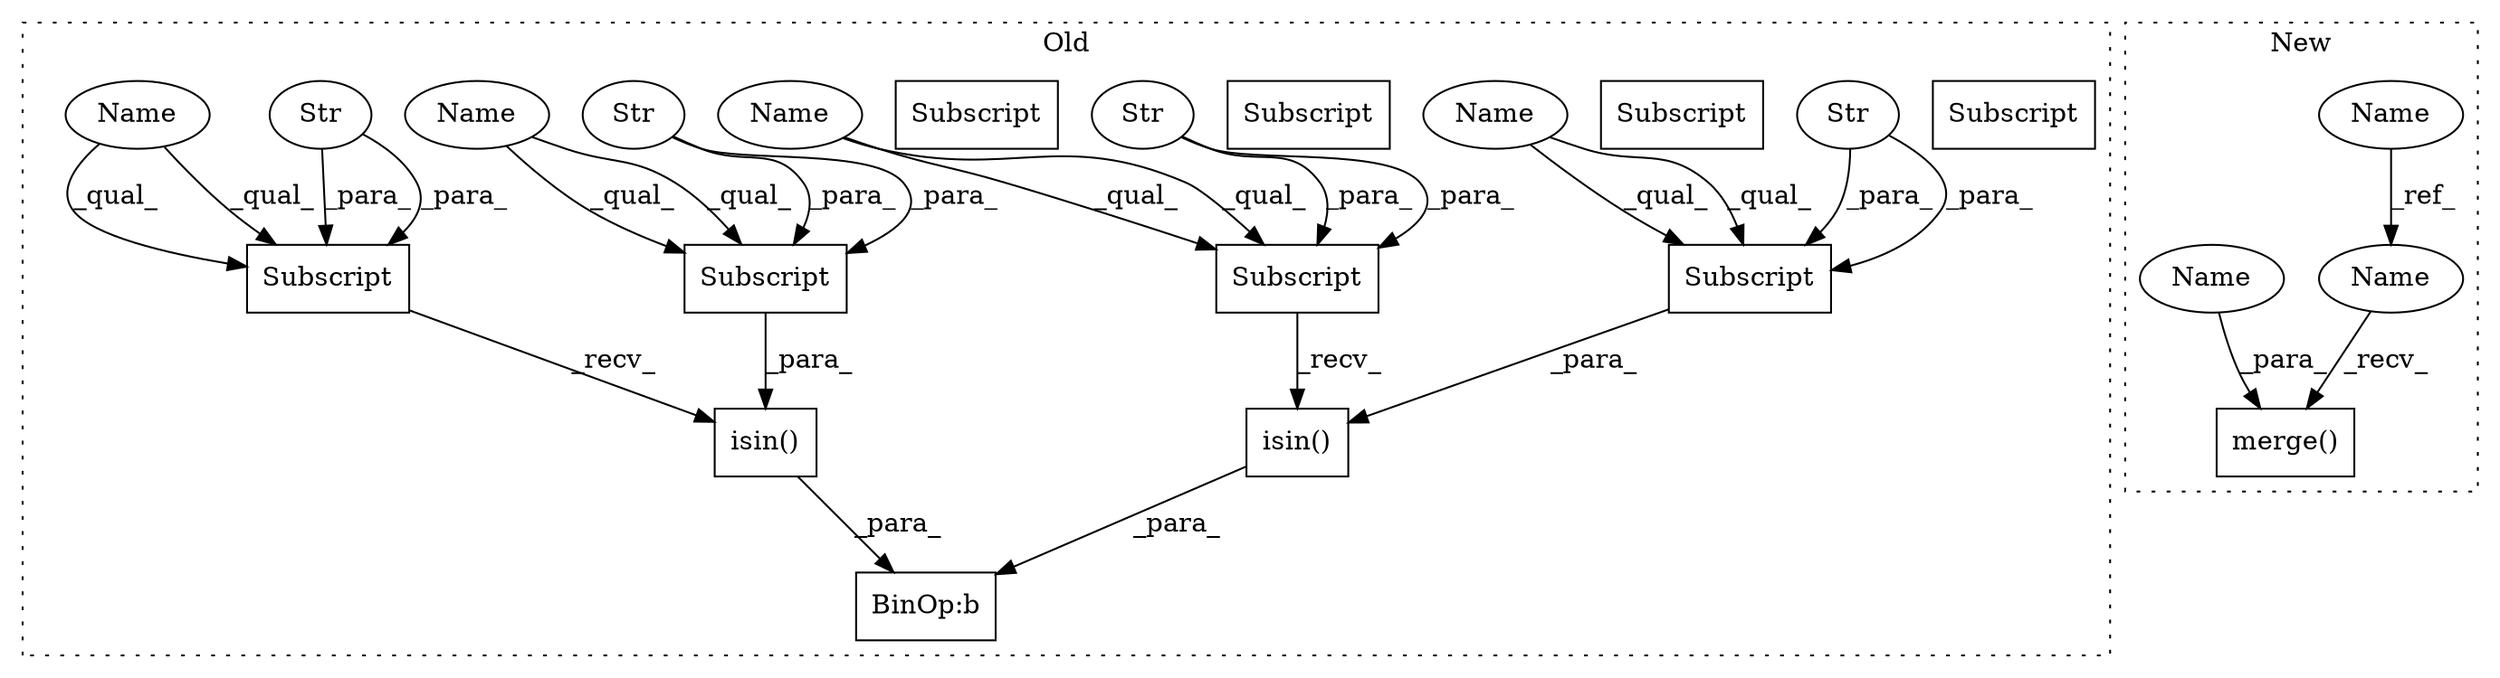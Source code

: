 digraph G {
subgraph cluster0 {
1 [label="isin()" a="75" s="12507,12549" l="24,1" shape="box"];
3 [label="Subscript" a="63" s="12507,0" l="18,0" shape="box"];
4 [label="Str" a="66" s="12517" l="7" shape="ellipse"];
6 [label="BinOp:b" a="82" s="12550" l="23" shape="box"];
7 [label="Subscript" a="63" s="12531,0" l="18,0" shape="box"];
8 [label="Str" a="66" s="12541" l="7" shape="ellipse"];
9 [label="Subscript" a="63" s="12573,0" l="16,0" shape="box"];
10 [label="Str" a="66" s="12583" l="5" shape="ellipse"];
11 [label="Subscript" a="63" s="12595,0" l="16,0" shape="box"];
12 [label="isin()" a="75" s="12573,12611" l="22,1" shape="box"];
13 [label="Str" a="66" s="12605" l="5" shape="ellipse"];
15 [label="Name" a="87" s="12595" l="9" shape="ellipse"];
16 [label="Subscript" a="63" s="12531,0" l="18,0" shape="box"];
17 [label="Name" a="87" s="12531" l="9" shape="ellipse"];
18 [label="Subscript" a="63" s="12595,0" l="16,0" shape="box"];
19 [label="Subscript" a="63" s="12507,0" l="18,0" shape="box"];
20 [label="Name" a="87" s="12507" l="9" shape="ellipse"];
21 [label="Subscript" a="63" s="12573,0" l="16,0" shape="box"];
22 [label="Name" a="87" s="12573" l="9" shape="ellipse"];
label = "Old";
style="dotted";
}
subgraph cluster1 {
2 [label="merge()" a="75" s="14884,14909" l="16,35" shape="box"];
5 [label="Name" a="87" s="14675" l="9" shape="ellipse"];
14 [label="Name" a="87" s="14884" l="9" shape="ellipse"];
23 [label="Name" a="87" s="14900" l="9" shape="ellipse"];
label = "New";
style="dotted";
}
1 -> 6 [label="_para_"];
4 -> 19 [label="_para_"];
4 -> 19 [label="_para_"];
5 -> 14 [label="_ref_"];
8 -> 16 [label="_para_"];
8 -> 16 [label="_para_"];
10 -> 21 [label="_para_"];
10 -> 21 [label="_para_"];
12 -> 6 [label="_para_"];
13 -> 18 [label="_para_"];
13 -> 18 [label="_para_"];
14 -> 2 [label="_recv_"];
15 -> 18 [label="_qual_"];
15 -> 18 [label="_qual_"];
16 -> 1 [label="_para_"];
17 -> 16 [label="_qual_"];
17 -> 16 [label="_qual_"];
18 -> 12 [label="_para_"];
19 -> 1 [label="_recv_"];
20 -> 19 [label="_qual_"];
20 -> 19 [label="_qual_"];
21 -> 12 [label="_recv_"];
22 -> 21 [label="_qual_"];
22 -> 21 [label="_qual_"];
23 -> 2 [label="_para_"];
}